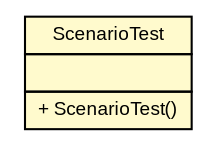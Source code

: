 #!/usr/local/bin/dot
#
# Class diagram 
# Generated by UMLGraph version 5.1 (http://www.umlgraph.org/)
#

digraph G {
	edge [fontname="arial",fontsize=10,labelfontname="arial",labelfontsize=10];
	node [fontname="arial",fontsize=10,shape=plaintext];
	nodesep=0.25;
	ranksep=0.5;
	// es.upm.dit.gsi.shanks.model.scenario.ScenarioTest
	c4477 [label=<<table title="es.upm.dit.gsi.shanks.model.scenario.ScenarioTest" border="0" cellborder="1" cellspacing="0" cellpadding="2" port="p" bgcolor="lemonChiffon" href="./ScenarioTest.html">
		<tr><td><table border="0" cellspacing="0" cellpadding="1">
<tr><td align="center" balign="center"> ScenarioTest </td></tr>
		</table></td></tr>
		<tr><td><table border="0" cellspacing="0" cellpadding="1">
<tr><td align="left" balign="left">  </td></tr>
		</table></td></tr>
		<tr><td><table border="0" cellspacing="0" cellpadding="1">
<tr><td align="left" balign="left"> + ScenarioTest() </td></tr>
		</table></td></tr>
		</table>>, fontname="arial", fontcolor="black", fontsize=9.0];
}

